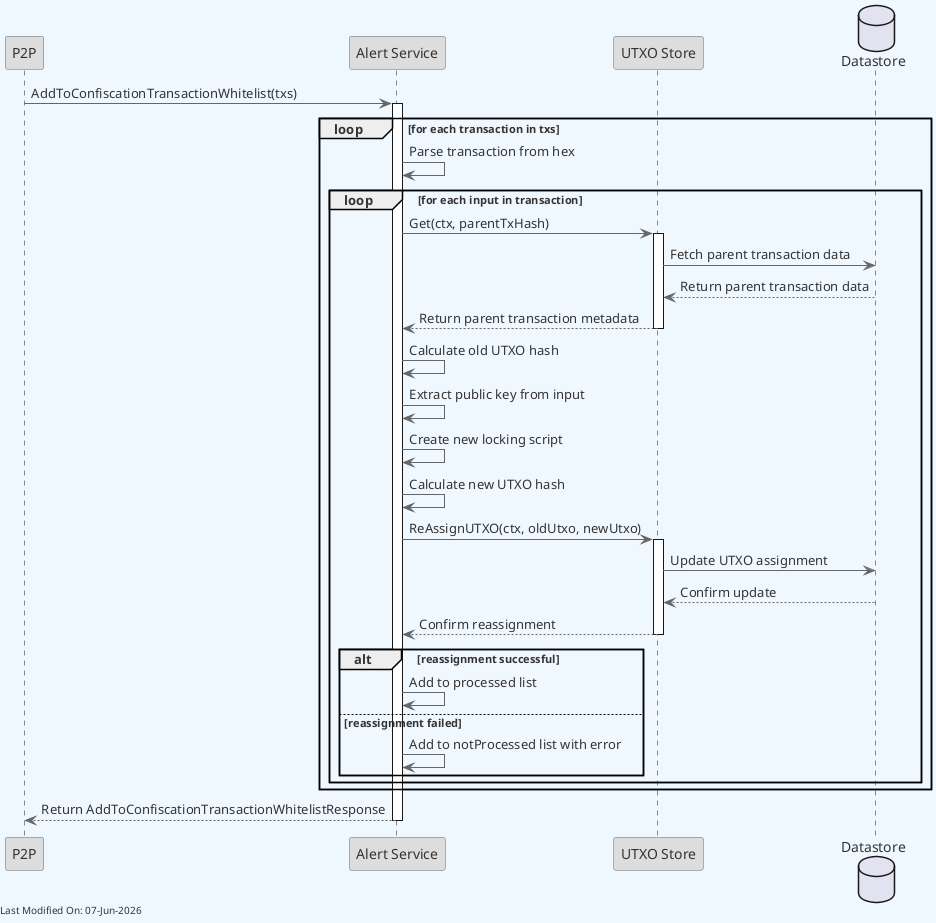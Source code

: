 @startuml
skinparam backgroundColor #F0F8FF
skinparam defaultFontColor #333333
skinparam arrowColor #666666

' Define borders for all elements
skinparam entity {
  BorderColor #666666
  BackgroundColor #DDDDDD
}

skinparam control {
  BorderColor #666666
  BackgroundColor #DDDDDD
}

skinparam participant {
  BorderColor #666666
  BackgroundColor #DDDDDD
}



participant "P2P" as P2P
participant "Alert Service" as AlertService
participant "UTXO Store" as UTXOStore
database "Datastore" as DB

P2P -> AlertService: AddToConfiscationTransactionWhitelist(txs)
activate AlertService

loop for each transaction in txs
    AlertService -> AlertService: Parse transaction from hex

    loop for each input in transaction
        AlertService -> UTXOStore: Get(ctx, parentTxHash)
        activate UTXOStore
        UTXOStore -> DB: Fetch parent transaction data
        DB --> UTXOStore: Return parent transaction data
        UTXOStore --> AlertService: Return parent transaction metadata
        deactivate UTXOStore

        AlertService -> AlertService: Calculate old UTXO hash
        AlertService -> AlertService: Extract public key from input
        AlertService -> AlertService: Create new locking script
        AlertService -> AlertService: Calculate new UTXO hash

        AlertService -> UTXOStore: ReAssignUTXO(ctx, oldUtxo, newUtxo)
        activate UTXOStore
        UTXOStore -> DB: Update UTXO assignment
        DB --> UTXOStore: Confirm update
        UTXOStore --> AlertService: Confirm reassignment
        deactivate UTXOStore

        alt reassignment successful
            AlertService -> AlertService: Add to processed list
        else reassignment failed
            AlertService -> AlertService: Add to notProcessed list with error
        end
    end
end

AlertService --> P2P: Return AddToConfiscationTransactionWhitelistResponse
deactivate AlertService

left footer Last Modified On: %date("dd-MMM-yyyy")

@enduml
